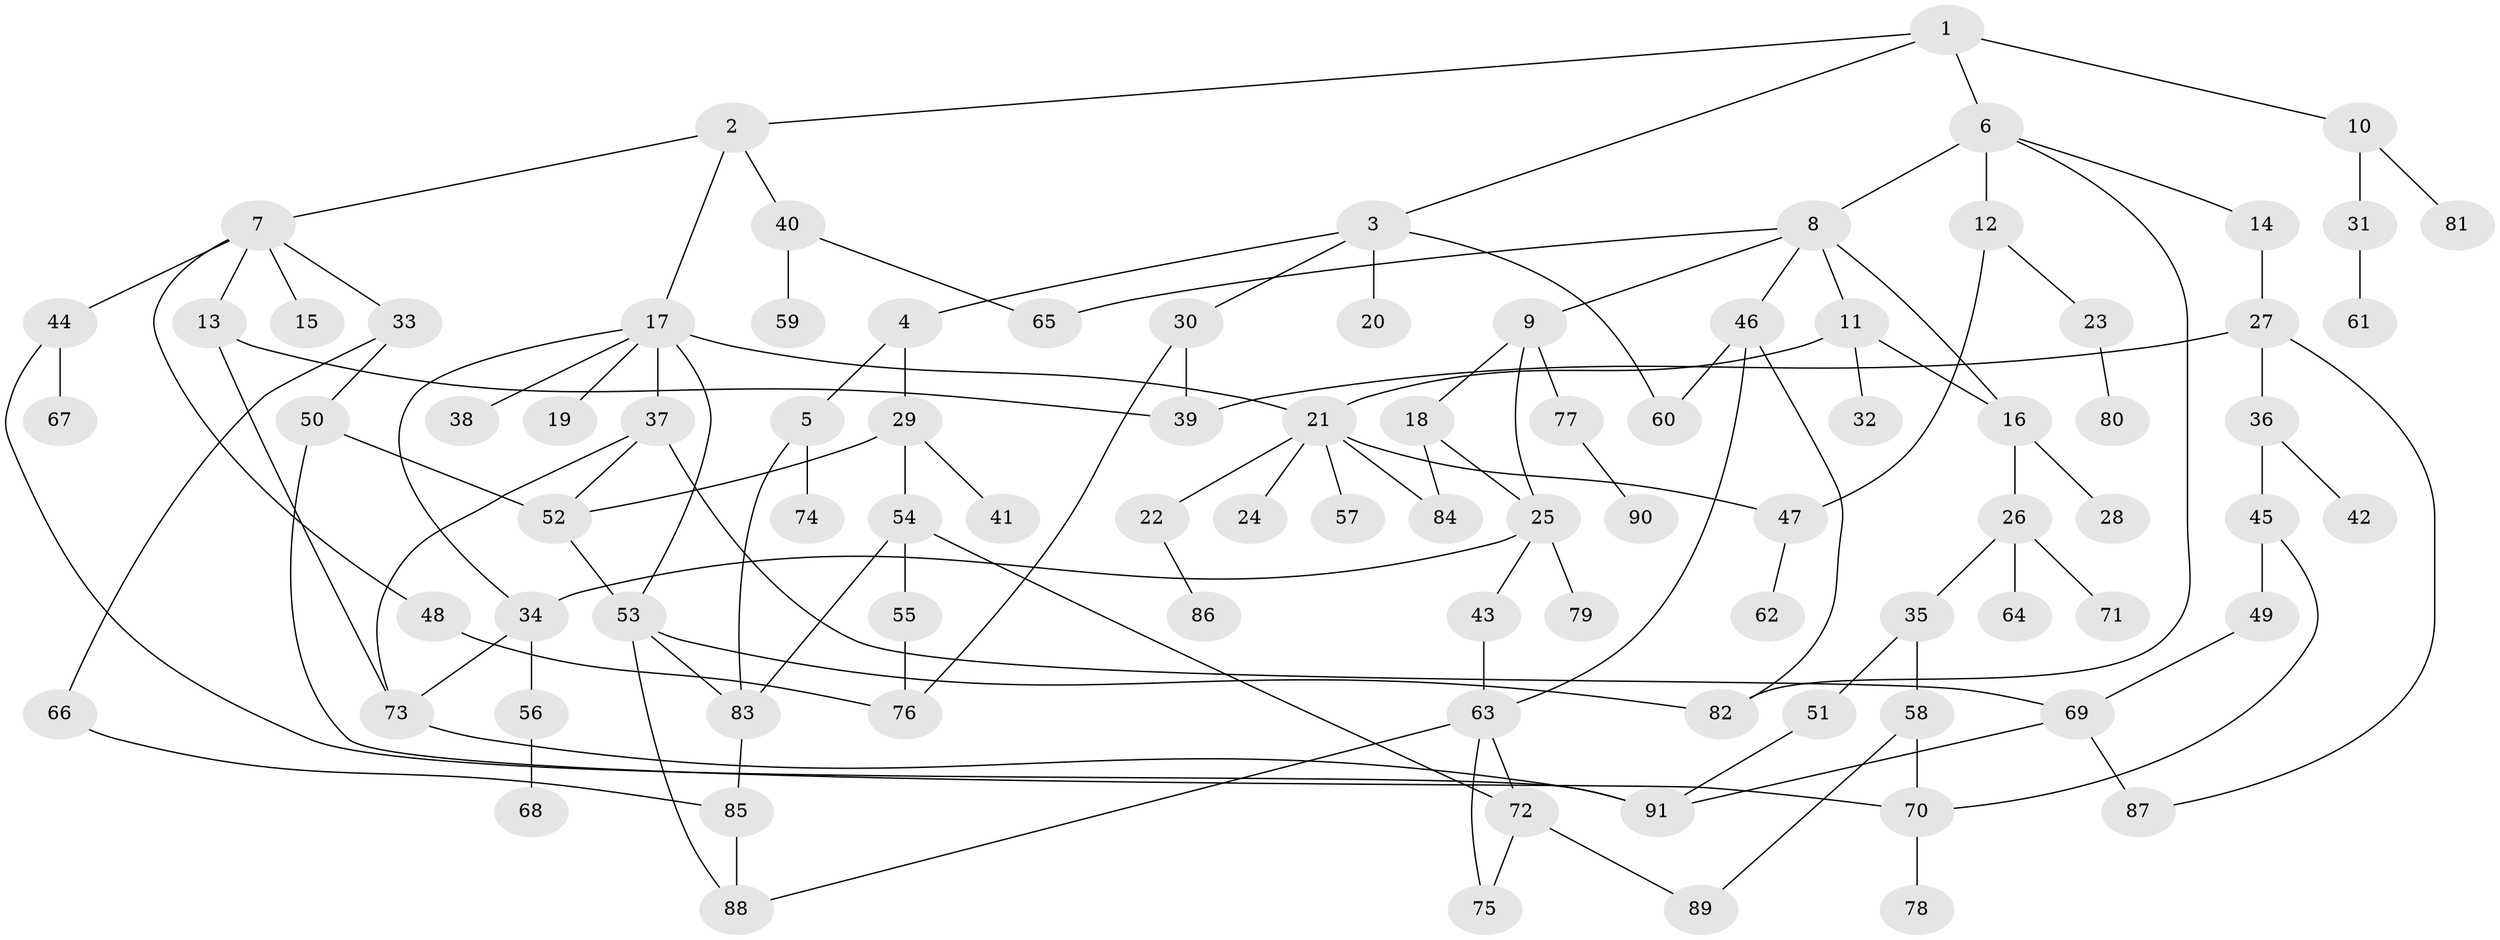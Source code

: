 // coarse degree distribution, {4: 0.18181818181818182, 9: 0.01818181818181818, 2: 0.18181818181818182, 5: 0.07272727272727272, 6: 0.09090909090909091, 3: 0.2545454545454545, 1: 0.2}
// Generated by graph-tools (version 1.1) at 2025/48/03/04/25 22:48:38]
// undirected, 91 vertices, 125 edges
graph export_dot {
  node [color=gray90,style=filled];
  1;
  2;
  3;
  4;
  5;
  6;
  7;
  8;
  9;
  10;
  11;
  12;
  13;
  14;
  15;
  16;
  17;
  18;
  19;
  20;
  21;
  22;
  23;
  24;
  25;
  26;
  27;
  28;
  29;
  30;
  31;
  32;
  33;
  34;
  35;
  36;
  37;
  38;
  39;
  40;
  41;
  42;
  43;
  44;
  45;
  46;
  47;
  48;
  49;
  50;
  51;
  52;
  53;
  54;
  55;
  56;
  57;
  58;
  59;
  60;
  61;
  62;
  63;
  64;
  65;
  66;
  67;
  68;
  69;
  70;
  71;
  72;
  73;
  74;
  75;
  76;
  77;
  78;
  79;
  80;
  81;
  82;
  83;
  84;
  85;
  86;
  87;
  88;
  89;
  90;
  91;
  1 -- 2;
  1 -- 3;
  1 -- 6;
  1 -- 10;
  2 -- 7;
  2 -- 17;
  2 -- 40;
  3 -- 4;
  3 -- 20;
  3 -- 30;
  3 -- 60;
  4 -- 5;
  4 -- 29;
  5 -- 74;
  5 -- 83;
  6 -- 8;
  6 -- 12;
  6 -- 14;
  6 -- 82;
  7 -- 13;
  7 -- 15;
  7 -- 33;
  7 -- 44;
  7 -- 48;
  8 -- 9;
  8 -- 11;
  8 -- 16;
  8 -- 46;
  8 -- 65;
  9 -- 18;
  9 -- 25;
  9 -- 77;
  10 -- 31;
  10 -- 81;
  11 -- 32;
  11 -- 16;
  11 -- 21;
  12 -- 23;
  12 -- 47;
  13 -- 39;
  13 -- 73;
  14 -- 27;
  16 -- 26;
  16 -- 28;
  17 -- 19;
  17 -- 21;
  17 -- 34;
  17 -- 37;
  17 -- 38;
  17 -- 53;
  18 -- 84;
  18 -- 25;
  21 -- 22;
  21 -- 24;
  21 -- 47;
  21 -- 57;
  21 -- 84;
  22 -- 86;
  23 -- 80;
  25 -- 43;
  25 -- 79;
  25 -- 34;
  26 -- 35;
  26 -- 64;
  26 -- 71;
  27 -- 36;
  27 -- 87;
  27 -- 39;
  29 -- 41;
  29 -- 54;
  29 -- 52;
  30 -- 39;
  30 -- 76;
  31 -- 61;
  33 -- 50;
  33 -- 66;
  34 -- 56;
  34 -- 73;
  35 -- 51;
  35 -- 58;
  36 -- 42;
  36 -- 45;
  37 -- 73;
  37 -- 52;
  37 -- 69;
  40 -- 59;
  40 -- 65;
  43 -- 63;
  44 -- 67;
  44 -- 91;
  45 -- 49;
  45 -- 70;
  46 -- 63;
  46 -- 82;
  46 -- 60;
  47 -- 62;
  48 -- 76;
  49 -- 69;
  50 -- 52;
  50 -- 70;
  51 -- 91;
  52 -- 53;
  53 -- 82;
  53 -- 83;
  53 -- 88;
  54 -- 55;
  54 -- 72;
  54 -- 83;
  55 -- 76;
  56 -- 68;
  58 -- 70;
  58 -- 89;
  63 -- 88;
  63 -- 72;
  63 -- 75;
  66 -- 85;
  69 -- 91;
  69 -- 87;
  70 -- 78;
  72 -- 75;
  72 -- 89;
  73 -- 91;
  77 -- 90;
  83 -- 85;
  85 -- 88;
}
